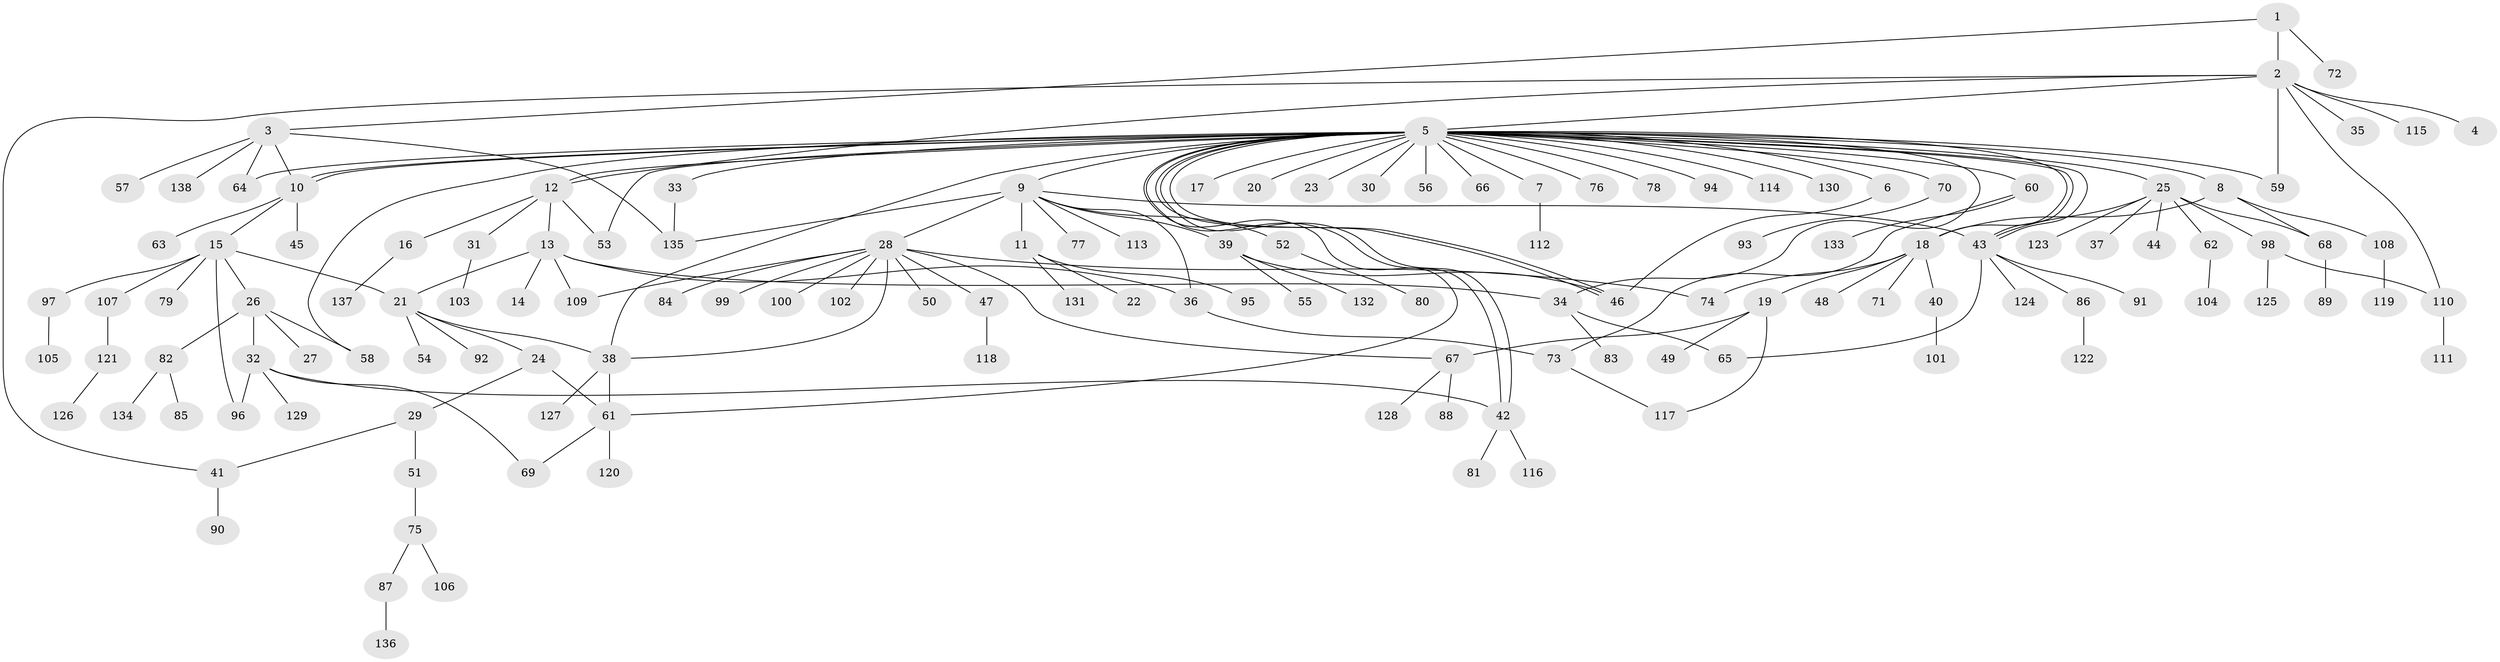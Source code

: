 // coarse degree distribution, {10: 0.01818181818181818, 1: 0.5636363636363636, 30: 0.01818181818181818, 2: 0.2, 3: 0.03636363636363636, 13: 0.01818181818181818, 6: 0.05454545454545454, 4: 0.03636363636363636, 8: 0.01818181818181818, 5: 0.03636363636363636}
// Generated by graph-tools (version 1.1) at 2025/18/03/04/25 18:18:08]
// undirected, 138 vertices, 173 edges
graph export_dot {
graph [start="1"]
  node [color=gray90,style=filled];
  1;
  2;
  3;
  4;
  5;
  6;
  7;
  8;
  9;
  10;
  11;
  12;
  13;
  14;
  15;
  16;
  17;
  18;
  19;
  20;
  21;
  22;
  23;
  24;
  25;
  26;
  27;
  28;
  29;
  30;
  31;
  32;
  33;
  34;
  35;
  36;
  37;
  38;
  39;
  40;
  41;
  42;
  43;
  44;
  45;
  46;
  47;
  48;
  49;
  50;
  51;
  52;
  53;
  54;
  55;
  56;
  57;
  58;
  59;
  60;
  61;
  62;
  63;
  64;
  65;
  66;
  67;
  68;
  69;
  70;
  71;
  72;
  73;
  74;
  75;
  76;
  77;
  78;
  79;
  80;
  81;
  82;
  83;
  84;
  85;
  86;
  87;
  88;
  89;
  90;
  91;
  92;
  93;
  94;
  95;
  96;
  97;
  98;
  99;
  100;
  101;
  102;
  103;
  104;
  105;
  106;
  107;
  108;
  109;
  110;
  111;
  112;
  113;
  114;
  115;
  116;
  117;
  118;
  119;
  120;
  121;
  122;
  123;
  124;
  125;
  126;
  127;
  128;
  129;
  130;
  131;
  132;
  133;
  134;
  135;
  136;
  137;
  138;
  1 -- 2;
  1 -- 3;
  1 -- 72;
  2 -- 4;
  2 -- 5;
  2 -- 12;
  2 -- 35;
  2 -- 41;
  2 -- 59;
  2 -- 110;
  2 -- 115;
  3 -- 10;
  3 -- 57;
  3 -- 64;
  3 -- 135;
  3 -- 138;
  5 -- 6;
  5 -- 7;
  5 -- 8;
  5 -- 9;
  5 -- 10;
  5 -- 10;
  5 -- 12;
  5 -- 17;
  5 -- 18;
  5 -- 20;
  5 -- 23;
  5 -- 25;
  5 -- 30;
  5 -- 33;
  5 -- 34;
  5 -- 38;
  5 -- 42;
  5 -- 42;
  5 -- 43;
  5 -- 43;
  5 -- 46;
  5 -- 46;
  5 -- 53;
  5 -- 56;
  5 -- 58;
  5 -- 59;
  5 -- 60;
  5 -- 61;
  5 -- 64;
  5 -- 66;
  5 -- 70;
  5 -- 76;
  5 -- 78;
  5 -- 94;
  5 -- 114;
  5 -- 130;
  6 -- 46;
  7 -- 112;
  8 -- 18;
  8 -- 68;
  8 -- 108;
  9 -- 11;
  9 -- 28;
  9 -- 36;
  9 -- 39;
  9 -- 43;
  9 -- 52;
  9 -- 77;
  9 -- 113;
  9 -- 135;
  10 -- 15;
  10 -- 45;
  10 -- 63;
  11 -- 22;
  11 -- 95;
  11 -- 131;
  12 -- 13;
  12 -- 16;
  12 -- 31;
  12 -- 53;
  13 -- 14;
  13 -- 21;
  13 -- 34;
  13 -- 36;
  13 -- 109;
  15 -- 21;
  15 -- 26;
  15 -- 79;
  15 -- 96;
  15 -- 97;
  15 -- 107;
  16 -- 137;
  18 -- 19;
  18 -- 40;
  18 -- 48;
  18 -- 71;
  18 -- 74;
  19 -- 49;
  19 -- 67;
  19 -- 117;
  21 -- 24;
  21 -- 38;
  21 -- 54;
  21 -- 92;
  24 -- 29;
  24 -- 61;
  25 -- 37;
  25 -- 43;
  25 -- 44;
  25 -- 62;
  25 -- 68;
  25 -- 98;
  25 -- 123;
  26 -- 27;
  26 -- 32;
  26 -- 58;
  26 -- 82;
  28 -- 38;
  28 -- 47;
  28 -- 50;
  28 -- 67;
  28 -- 74;
  28 -- 84;
  28 -- 99;
  28 -- 100;
  28 -- 102;
  28 -- 109;
  29 -- 41;
  29 -- 51;
  31 -- 103;
  32 -- 42;
  32 -- 69;
  32 -- 96;
  32 -- 129;
  33 -- 135;
  34 -- 65;
  34 -- 83;
  36 -- 73;
  38 -- 61;
  38 -- 127;
  39 -- 46;
  39 -- 55;
  39 -- 132;
  40 -- 101;
  41 -- 90;
  42 -- 81;
  42 -- 116;
  43 -- 65;
  43 -- 86;
  43 -- 91;
  43 -- 124;
  47 -- 118;
  51 -- 75;
  52 -- 80;
  60 -- 73;
  60 -- 133;
  61 -- 69;
  61 -- 120;
  62 -- 104;
  67 -- 88;
  67 -- 128;
  68 -- 89;
  70 -- 93;
  73 -- 117;
  75 -- 87;
  75 -- 106;
  82 -- 85;
  82 -- 134;
  86 -- 122;
  87 -- 136;
  97 -- 105;
  98 -- 110;
  98 -- 125;
  107 -- 121;
  108 -- 119;
  110 -- 111;
  121 -- 126;
}
